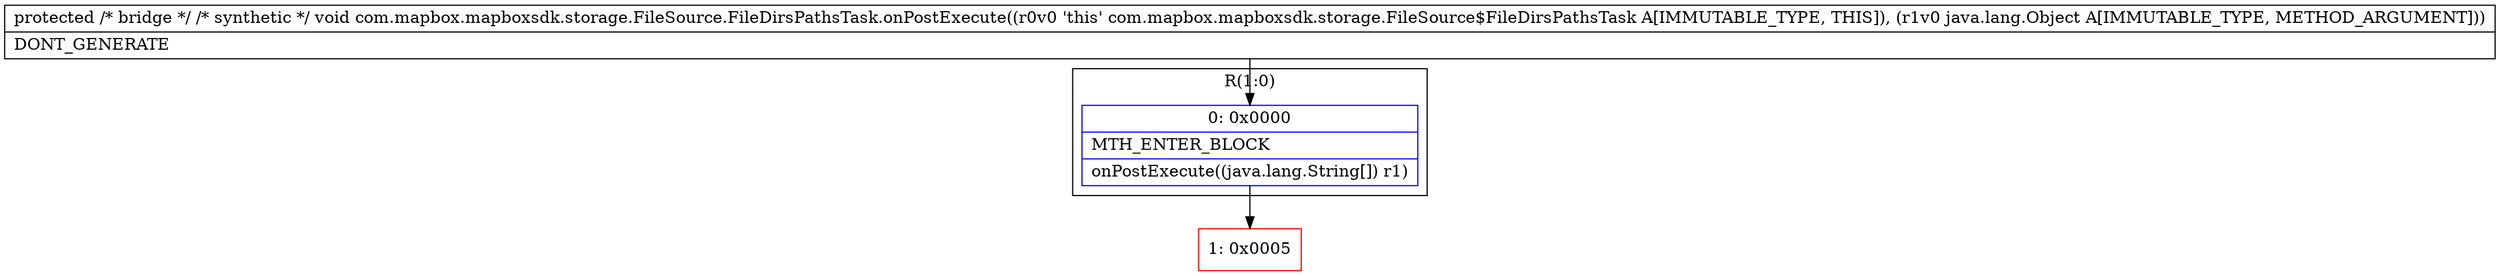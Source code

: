 digraph "CFG forcom.mapbox.mapboxsdk.storage.FileSource.FileDirsPathsTask.onPostExecute(Ljava\/lang\/Object;)V" {
subgraph cluster_Region_866328170 {
label = "R(1:0)";
node [shape=record,color=blue];
Node_0 [shape=record,label="{0\:\ 0x0000|MTH_ENTER_BLOCK\l|onPostExecute((java.lang.String[]) r1)\l}"];
}
Node_1 [shape=record,color=red,label="{1\:\ 0x0005}"];
MethodNode[shape=record,label="{protected \/* bridge *\/ \/* synthetic *\/ void com.mapbox.mapboxsdk.storage.FileSource.FileDirsPathsTask.onPostExecute((r0v0 'this' com.mapbox.mapboxsdk.storage.FileSource$FileDirsPathsTask A[IMMUTABLE_TYPE, THIS]), (r1v0 java.lang.Object A[IMMUTABLE_TYPE, METHOD_ARGUMENT]))  | DONT_GENERATE\l}"];
MethodNode -> Node_0;
Node_0 -> Node_1;
}


